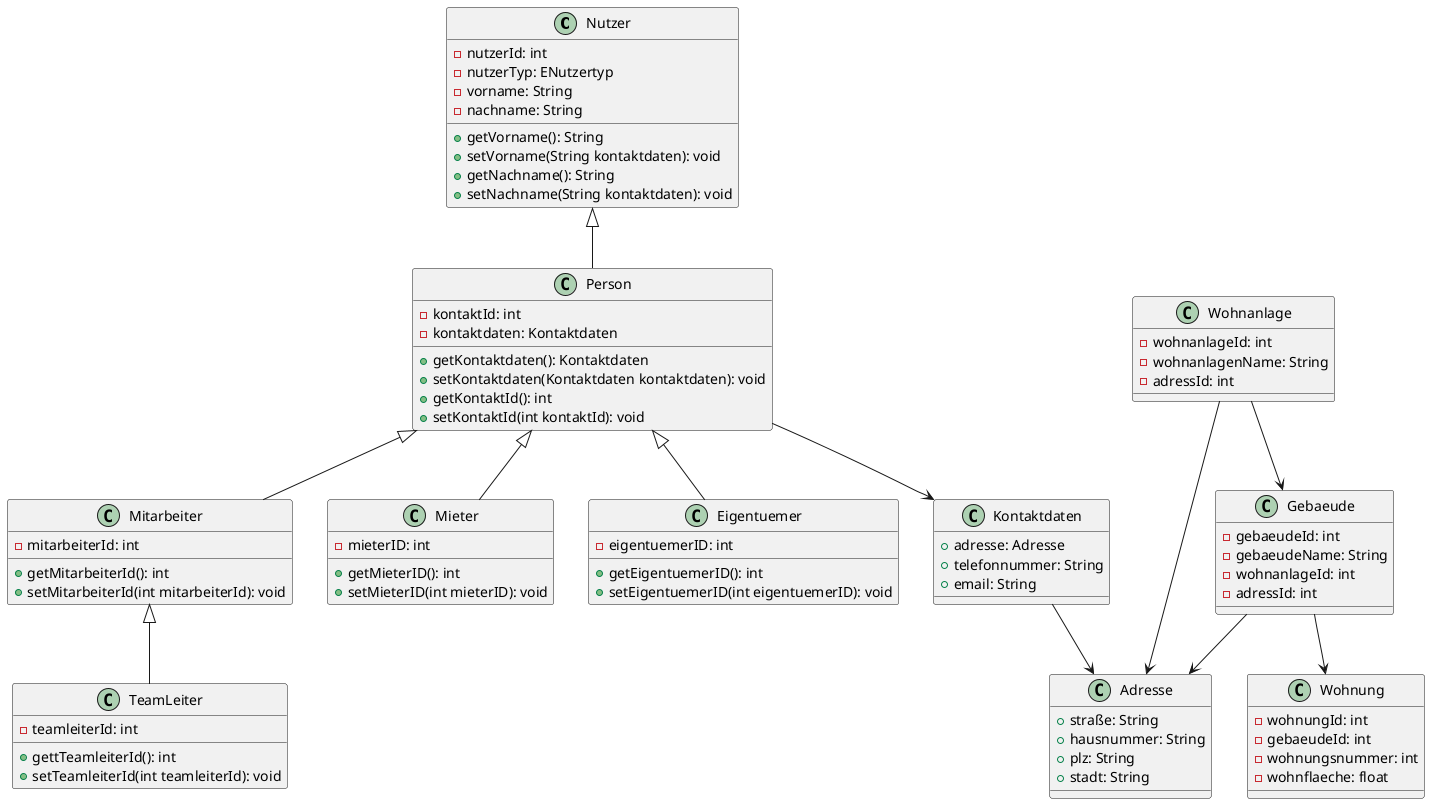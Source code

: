 @startuml

class Nutzer{
    -nutzerId: int
    -nutzerTyp: ENutzertyp
	-vorname: String
	-nachname: String

    +getVorname(): String
    +setVorname(String kontaktdaten): void
    +getNachname(): String
    +setNachname(String kontaktdaten): void
}

abstract class Person {
    -kontaktId: int
    -kontaktdaten: Kontaktdaten
	
    +getKontaktdaten(): Kontaktdaten
    +setKontaktdaten(Kontaktdaten kontaktdaten): void
    +getKontaktId(): int
    +setKontaktId(int kontaktId): void
}

class Mitarbeiter {
    -mitarbeiterId: int
	
    +getMitarbeiterId(): int
    +setMitarbeiterId(int mitarbeiterId): void
}

class TeamLeiter {
    -teamleiterId: int
	
    +gettTeamleiterId(): int
    +setTeamleiterId(int teamleiterId): void
}

class Mieter {
    -mieterID: int
	
    +getMieterID(): int
    +setMieterID(int mieterID): void
}

class Eigentuemer {
    -eigentuemerID: int
	
    +getEigentuemerID(): int
    +setEigentuemerID(int eigentuemerID): void
}

class Wohnanlage{
    -wohnanlageId: int
	-wohnanlagenName: String
    -adressId: int
}

class Gebaeude{
    -gebaeudeId: int
	-gebaeudeName: String
    -wohnanlageId: int
	-adressId: int
}

class Wohnung {
    -wohnungId: int
    -gebaeudeId: int
	-wohnungsnummer: int
	-wohnflaeche: float
}

class Person extends Nutzer
class Mieter extends Person
class Eigentuemer extends Person
class Mitarbeiter extends Person
class TeamLeiter extends Mitarbeiter

class Kontaktdaten {
    +adresse: Adresse
    +telefonnummer: String
    +email: String
}

class Adresse {
    +straße: String
    +hausnummer: String
    +plz: String
    +stadt: String
}

' Verbindungen
Person --> Kontaktdaten
Kontaktdaten --> Adresse
Wohnanlage --> Gebaeude
Gebaeude --> Wohnung
Wohnanlage --> Adresse
Gebaeude --> Adresse

@enduml
